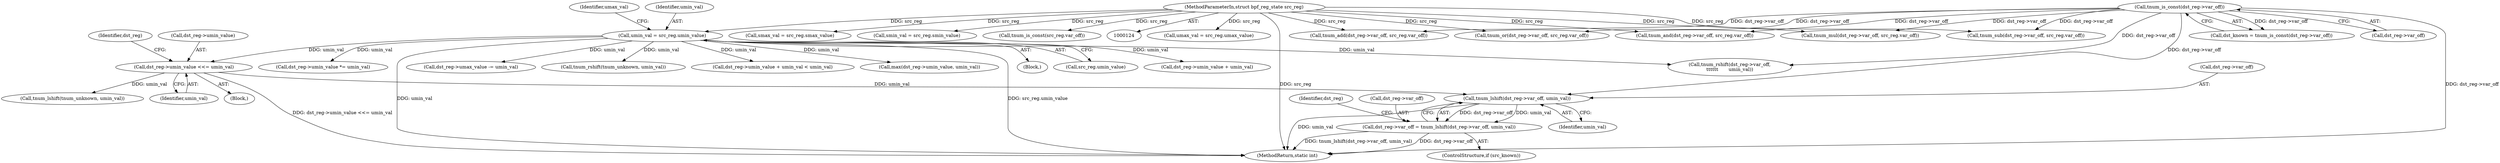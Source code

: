 digraph "0_linux_468f6eafa6c44cb2c5d8aad35e12f06c240a812a@pointer" {
"1000686" [label="(Call,tnum_lshift(dst_reg->var_off, umin_val))"];
"1000191" [label="(Call,tnum_is_const(dst_reg->var_off))"];
"1000649" [label="(Call,dst_reg->umin_value <<= umin_val)"];
"1000173" [label="(Call,umin_val = src_reg.umin_value)"];
"1000128" [label="(MethodParameterIn,struct bpf_reg_state src_reg)"];
"1000682" [label="(Call,dst_reg->var_off = tnum_lshift(dst_reg->var_off, umin_val))"];
"1000345" [label="(Call,dst_reg->umax_value -= umin_val)"];
"1000650" [label="(Call,dst_reg->umin_value)"];
"1000563" [label="(Call,tnum_or(dst_reg->var_off, src_reg.var_off))"];
"1000687" [label="(Call,dst_reg->var_off)"];
"1000741" [label="(Call,tnum_rshift(tnum_unknown, umin_val))"];
"1000236" [label="(Call,dst_reg->umin_value + umin_val < umin_val)"];
"1000185" [label="(Call,tnum_is_const(src_reg.var_off))"];
"1000354" [label="(Call,tnum_sub(dst_reg->var_off, src_reg.var_off))"];
"1000277" [label="(Call,tnum_add(dst_reg->var_off, src_reg.var_off))"];
"1000179" [label="(Identifier,umax_val)"];
"1000656" [label="(Identifier,dst_reg)"];
"1000682" [label="(Call,dst_reg->var_off = tnum_lshift(dst_reg->var_off, umin_val))"];
"1000574" [label="(Call,max(dst_reg->umin_value, umin_val))"];
"1000690" [label="(Identifier,umin_val)"];
"1000649" [label="(Call,dst_reg->umin_value <<= umin_val)"];
"1000178" [label="(Call,umax_val = src_reg.umax_value)"];
"1000653" [label="(Identifier,umin_val)"];
"1000168" [label="(Call,smax_val = src_reg.smax_value)"];
"1000686" [label="(Call,tnum_lshift(dst_reg->var_off, umin_val))"];
"1000129" [label="(Block,)"];
"1000474" [label="(Call,tnum_and(dst_reg->var_off, src_reg.var_off))"];
"1000175" [label="(Call,src_reg.umin_value)"];
"1000696" [label="(Call,tnum_lshift(tnum_unknown, umin_val))"];
"1000771" [label="(MethodReturn,static int)"];
"1000174" [label="(Identifier,umin_val)"];
"1000648" [label="(Block,)"];
"1000731" [label="(Call,tnum_rshift(dst_reg->var_off,\n\t\t\t\t\t\t       umin_val))"];
"1000683" [label="(Call,dst_reg->var_off)"];
"1000237" [label="(Call,dst_reg->umin_value + umin_val)"];
"1000163" [label="(Call,smin_val = src_reg.smin_value)"];
"1000406" [label="(Call,dst_reg->umin_value *= umin_val)"];
"1000680" [label="(ControlStructure,if (src_known))"];
"1000700" [label="(Identifier,dst_reg)"];
"1000367" [label="(Call,tnum_mul(dst_reg->var_off, src_reg.var_off))"];
"1000189" [label="(Call,dst_known = tnum_is_const(dst_reg->var_off))"];
"1000191" [label="(Call,tnum_is_const(dst_reg->var_off))"];
"1000173" [label="(Call,umin_val = src_reg.umin_value)"];
"1000128" [label="(MethodParameterIn,struct bpf_reg_state src_reg)"];
"1000192" [label="(Call,dst_reg->var_off)"];
"1000686" -> "1000682"  [label="AST: "];
"1000686" -> "1000690"  [label="CFG: "];
"1000687" -> "1000686"  [label="AST: "];
"1000690" -> "1000686"  [label="AST: "];
"1000682" -> "1000686"  [label="CFG: "];
"1000686" -> "1000771"  [label="DDG: umin_val"];
"1000686" -> "1000682"  [label="DDG: dst_reg->var_off"];
"1000686" -> "1000682"  [label="DDG: umin_val"];
"1000191" -> "1000686"  [label="DDG: dst_reg->var_off"];
"1000649" -> "1000686"  [label="DDG: umin_val"];
"1000191" -> "1000189"  [label="AST: "];
"1000191" -> "1000192"  [label="CFG: "];
"1000192" -> "1000191"  [label="AST: "];
"1000189" -> "1000191"  [label="CFG: "];
"1000191" -> "1000771"  [label="DDG: dst_reg->var_off"];
"1000191" -> "1000189"  [label="DDG: dst_reg->var_off"];
"1000191" -> "1000277"  [label="DDG: dst_reg->var_off"];
"1000191" -> "1000354"  [label="DDG: dst_reg->var_off"];
"1000191" -> "1000367"  [label="DDG: dst_reg->var_off"];
"1000191" -> "1000474"  [label="DDG: dst_reg->var_off"];
"1000191" -> "1000563"  [label="DDG: dst_reg->var_off"];
"1000191" -> "1000731"  [label="DDG: dst_reg->var_off"];
"1000649" -> "1000648"  [label="AST: "];
"1000649" -> "1000653"  [label="CFG: "];
"1000650" -> "1000649"  [label="AST: "];
"1000653" -> "1000649"  [label="AST: "];
"1000656" -> "1000649"  [label="CFG: "];
"1000649" -> "1000771"  [label="DDG: dst_reg->umin_value <<= umin_val"];
"1000173" -> "1000649"  [label="DDG: umin_val"];
"1000649" -> "1000696"  [label="DDG: umin_val"];
"1000173" -> "1000129"  [label="AST: "];
"1000173" -> "1000175"  [label="CFG: "];
"1000174" -> "1000173"  [label="AST: "];
"1000175" -> "1000173"  [label="AST: "];
"1000179" -> "1000173"  [label="CFG: "];
"1000173" -> "1000771"  [label="DDG: umin_val"];
"1000173" -> "1000771"  [label="DDG: src_reg.umin_value"];
"1000128" -> "1000173"  [label="DDG: src_reg"];
"1000173" -> "1000236"  [label="DDG: umin_val"];
"1000173" -> "1000237"  [label="DDG: umin_val"];
"1000173" -> "1000345"  [label="DDG: umin_val"];
"1000173" -> "1000406"  [label="DDG: umin_val"];
"1000173" -> "1000574"  [label="DDG: umin_val"];
"1000173" -> "1000731"  [label="DDG: umin_val"];
"1000173" -> "1000741"  [label="DDG: umin_val"];
"1000128" -> "1000124"  [label="AST: "];
"1000128" -> "1000771"  [label="DDG: src_reg"];
"1000128" -> "1000163"  [label="DDG: src_reg"];
"1000128" -> "1000168"  [label="DDG: src_reg"];
"1000128" -> "1000178"  [label="DDG: src_reg"];
"1000128" -> "1000185"  [label="DDG: src_reg"];
"1000128" -> "1000277"  [label="DDG: src_reg"];
"1000128" -> "1000354"  [label="DDG: src_reg"];
"1000128" -> "1000367"  [label="DDG: src_reg"];
"1000128" -> "1000474"  [label="DDG: src_reg"];
"1000128" -> "1000563"  [label="DDG: src_reg"];
"1000682" -> "1000680"  [label="AST: "];
"1000683" -> "1000682"  [label="AST: "];
"1000700" -> "1000682"  [label="CFG: "];
"1000682" -> "1000771"  [label="DDG: dst_reg->var_off"];
"1000682" -> "1000771"  [label="DDG: tnum_lshift(dst_reg->var_off, umin_val)"];
}
